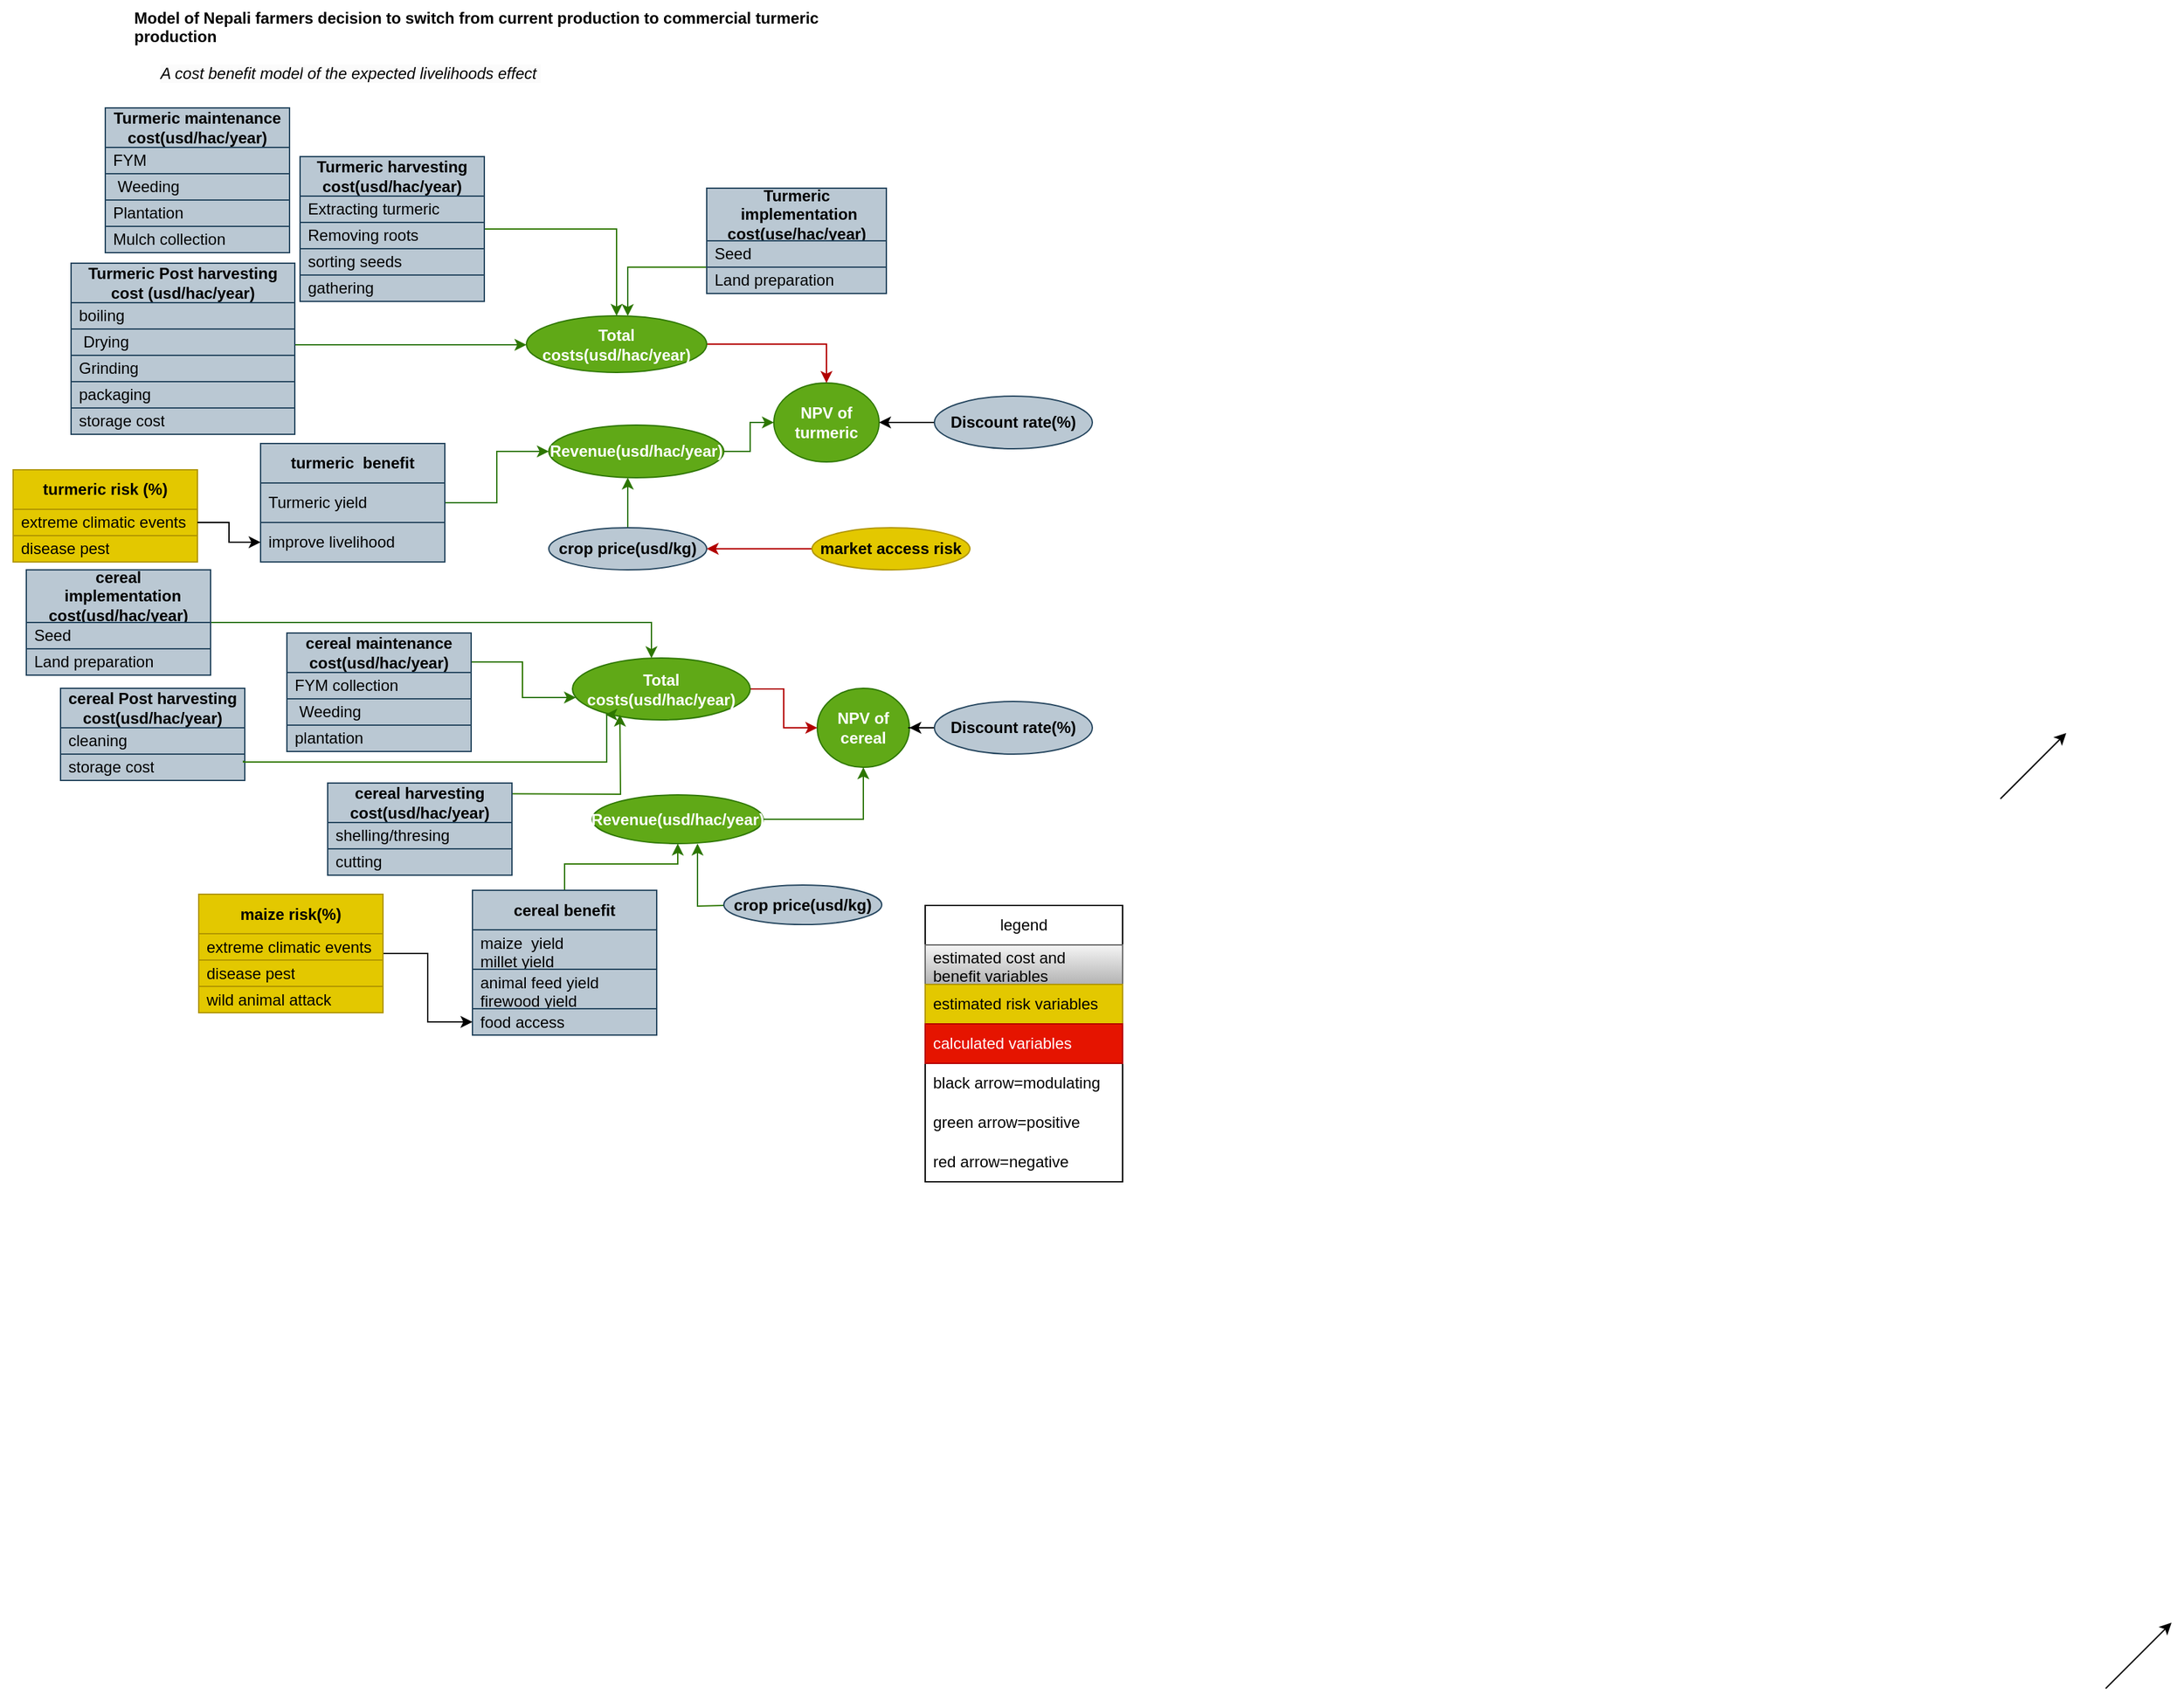 <mxfile version="22.1.8" type="github">
  <diagram id="2HYr-oj5OHVptJeIMlU6" name="Page-1">
    <mxGraphModel dx="104" dy="647" grid="1" gridSize="10" guides="1" tooltips="1" connect="1" arrows="1" fold="1" page="1" pageScale="1" pageWidth="850" pageHeight="1100" background="none" math="0" shadow="0">
      <root>
        <mxCell id="0" />
        <mxCell id="1" parent="0" />
        <mxCell id="vRBI4vWx7eo8pq1-qWPK-2" value="Model of Nepali farmers decision to switch from current production to commercial turmeric production" style="text;whiteSpace=wrap;fontSize=12;fontStyle=1;strokeWidth=1;" parent="1" vertex="1">
          <mxGeometry x="950" y="17" width="560" height="60" as="geometry" />
        </mxCell>
        <mxCell id="vRBI4vWx7eo8pq1-qWPK-3" value="&lt;span style=&quot;color: rgb(0, 0, 0); font-family: Helvetica; font-size: 12px; font-style: italic; font-variant-ligatures: normal; font-variant-caps: normal; letter-spacing: normal; orphans: 2; text-align: left; text-indent: 0px; text-transform: none; widows: 2; word-spacing: 0px; -webkit-text-stroke-width: 0px; background-color: rgb(251, 251, 251); text-decoration-thickness: initial; float: none; display: inline !important;&quot;&gt;A cost benefit model&lt;/span&gt;&lt;span style=&quot;color: rgb(0, 0, 0); font-family: Helvetica; font-size: 12px; font-style: italic; font-variant-ligatures: normal; font-variant-caps: normal; letter-spacing: normal; orphans: 2; text-align: left; text-indent: 0px; text-transform: none; widows: 2; word-spacing: 0px; -webkit-text-stroke-width: 0px; background-color: rgb(251, 251, 251); text-decoration-thickness: initial; float: none; display: inline !important;&quot;&gt;&amp;nbsp;of the expected livelihoods effect&amp;nbsp;&lt;/span&gt;" style="text;whiteSpace=wrap;html=1;fontSize=12;fontStyle=0;strokeWidth=1;" parent="1" vertex="1">
          <mxGeometry x="970" y="59" width="450" height="40" as="geometry" />
        </mxCell>
        <mxCell id="vRBI4vWx7eo8pq1-qWPK-5" value="&lt;b&gt;NPV of turmeric&lt;/b&gt;" style="ellipse;whiteSpace=wrap;html=1;fontSize=12;strokeWidth=1;fillColor=#60a917;fontColor=#ffffff;strokeColor=#2D7600;" parent="1" vertex="1">
          <mxGeometry x="1438" y="308" width="80" height="60" as="geometry" />
        </mxCell>
        <mxCell id="vRBI4vWx7eo8pq1-qWPK-17" style="edgeStyle=none;curved=1;rounded=0;orthogonalLoop=1;jettySize=auto;html=1;entryX=0;entryY=0.5;entryDx=0;entryDy=0;fontSize=12;startSize=8;endSize=8;strokeWidth=1;" parent="1" edge="1">
          <mxGeometry relative="1" as="geometry">
            <mxPoint x="860" y="294.5" as="sourcePoint" />
            <mxPoint x="860" y="294.5" as="targetPoint" />
          </mxGeometry>
        </mxCell>
        <mxCell id="vRBI4vWx7eo8pq1-qWPK-29" value="&lt;b&gt;NPV of cereal&lt;/b&gt;" style="ellipse;whiteSpace=wrap;html=1;fontSize=12;strokeWidth=1;fillColor=#60a917;fontColor=#ffffff;strokeColor=#2D7600;" parent="1" vertex="1">
          <mxGeometry x="1471" y="540" width="70" height="60" as="geometry" />
        </mxCell>
        <mxCell id="g0W_0NXHWMT82P0ljdfY-27" value="" style="edgeStyle=orthogonalEdgeStyle;rounded=0;orthogonalLoop=1;jettySize=auto;html=1;fillColor=#60a917;strokeColor=#2D7600;" parent="1" source="Bm_euUfFgAgu9yLUH32F-1" target="vRBI4vWx7eo8pq1-qWPK-5" edge="1">
          <mxGeometry relative="1" as="geometry" />
        </mxCell>
        <mxCell id="Bm_euUfFgAgu9yLUH32F-1" value="&lt;b&gt;Revenue(usd/hac/year)&lt;/b&gt;" style="ellipse;whiteSpace=wrap;html=1;fillColor=#60a917;fontColor=#ffffff;strokeColor=#2D7600;" parent="1" vertex="1">
          <mxGeometry x="1267" y="340" width="133" height="40" as="geometry" />
        </mxCell>
        <mxCell id="g0W_0NXHWMT82P0ljdfY-26" value="" style="edgeStyle=orthogonalEdgeStyle;rounded=0;orthogonalLoop=1;jettySize=auto;html=1;fillColor=#e51400;strokeColor=#B20000;" parent="1" source="Bm_euUfFgAgu9yLUH32F-5" target="vRBI4vWx7eo8pq1-qWPK-5" edge="1">
          <mxGeometry relative="1" as="geometry" />
        </mxCell>
        <mxCell id="Bm_euUfFgAgu9yLUH32F-5" value="&lt;b&gt;Total costs(usd/hac/year)&lt;/b&gt;" style="ellipse;whiteSpace=wrap;html=1;fillColor=#60a917;fontColor=#ffffff;strokeColor=#2D7600;" parent="1" vertex="1">
          <mxGeometry x="1250" y="257" width="137" height="43" as="geometry" />
        </mxCell>
        <mxCell id="qbSNNWnGffYOng-eK7Mu-45" value="" style="edgeStyle=orthogonalEdgeStyle;rounded=0;orthogonalLoop=1;jettySize=auto;html=1;fillColor=#e51400;strokeColor=#B20000;" parent="1" source="Bm_euUfFgAgu9yLUH32F-6" target="vRBI4vWx7eo8pq1-qWPK-29" edge="1">
          <mxGeometry relative="1" as="geometry" />
        </mxCell>
        <mxCell id="Bm_euUfFgAgu9yLUH32F-6" value="&lt;b&gt;Total costs(usd/hac/year)&lt;/b&gt;" style="ellipse;whiteSpace=wrap;html=1;fillColor=#60a917;fontColor=#ffffff;strokeColor=#2D7600;" parent="1" vertex="1">
          <mxGeometry x="1285" y="517" width="135" height="47" as="geometry" />
        </mxCell>
        <mxCell id="g0W_0NXHWMT82P0ljdfY-28" value="" style="edgeStyle=orthogonalEdgeStyle;rounded=0;orthogonalLoop=1;jettySize=auto;html=1;" parent="1" source="Bm_euUfFgAgu9yLUH32F-8" target="vRBI4vWx7eo8pq1-qWPK-5" edge="1">
          <mxGeometry relative="1" as="geometry" />
        </mxCell>
        <mxCell id="Bm_euUfFgAgu9yLUH32F-8" value="&lt;b&gt;Discount rate(%)&lt;/b&gt;" style="ellipse;whiteSpace=wrap;html=1;fillColor=#bac8d3;strokeColor=#23445d;" parent="1" vertex="1">
          <mxGeometry x="1560" y="318" width="120" height="40" as="geometry" />
        </mxCell>
        <mxCell id="Bm_euUfFgAgu9yLUH32F-24" value="" style="endArrow=classic;html=1;rounded=0;" parent="1" edge="1">
          <mxGeometry width="50" height="50" relative="1" as="geometry">
            <mxPoint x="2450" y="1300" as="sourcePoint" />
            <mxPoint x="2500" y="1250" as="targetPoint" />
          </mxGeometry>
        </mxCell>
        <mxCell id="Bm_euUfFgAgu9yLUH32F-32" value="" style="endArrow=classic;html=1;rounded=0;" parent="1" edge="1">
          <mxGeometry width="50" height="50" relative="1" as="geometry">
            <mxPoint x="2370" y="624" as="sourcePoint" />
            <mxPoint x="2420" y="574" as="targetPoint" />
          </mxGeometry>
        </mxCell>
        <mxCell id="qbSNNWnGffYOng-eK7Mu-56" value="" style="edgeStyle=orthogonalEdgeStyle;rounded=0;orthogonalLoop=1;jettySize=auto;html=1;fillColor=#60a917;strokeColor=#2D7600;" parent="1" source="Bm_euUfFgAgu9yLUH32F-40" target="vRBI4vWx7eo8pq1-qWPK-29" edge="1">
          <mxGeometry relative="1" as="geometry" />
        </mxCell>
        <mxCell id="Bm_euUfFgAgu9yLUH32F-40" value="&lt;b&gt;Revenue(usd/hac/year)&lt;/b&gt;" style="ellipse;whiteSpace=wrap;html=1;fillColor=#60a917;fontColor=#ffffff;strokeColor=#2D7600;" parent="1" vertex="1">
          <mxGeometry x="1300" y="621" width="130" height="37" as="geometry" />
        </mxCell>
        <mxCell id="qbSNNWnGffYOng-eK7Mu-16" style="edgeStyle=orthogonalEdgeStyle;rounded=0;orthogonalLoop=1;jettySize=auto;html=1;exitX=0.5;exitY=1;exitDx=0;exitDy=0;" parent="1" edge="1">
          <mxGeometry relative="1" as="geometry">
            <mxPoint x="1127" y="641" as="sourcePoint" />
            <mxPoint x="1127" y="641" as="targetPoint" />
          </mxGeometry>
        </mxCell>
        <mxCell id="g0W_0NXHWMT82P0ljdfY-61" value="" style="edgeStyle=orthogonalEdgeStyle;rounded=0;orthogonalLoop=1;jettySize=auto;html=1;fillColor=#60a917;strokeColor=#2D7600;" parent="1" source="qbSNNWnGffYOng-eK7Mu-23" target="Bm_euUfFgAgu9yLUH32F-40" edge="1">
          <mxGeometry relative="1" as="geometry" />
        </mxCell>
        <mxCell id="qbSNNWnGffYOng-eK7Mu-23" value="&lt;b&gt;cereal benefit&lt;/b&gt;" style="swimlane;fontStyle=0;childLayout=stackLayout;horizontal=1;startSize=30;horizontalStack=0;resizeParent=1;resizeParentMax=0;resizeLast=0;collapsible=1;marginBottom=0;whiteSpace=wrap;html=1;fillColor=#bac8d3;strokeColor=#23445d;" parent="1" vertex="1">
          <mxGeometry x="1209" y="693.5" width="140" height="110" as="geometry">
            <mxRectangle x="951" y="646.5" width="80" height="30" as="alternateBounds" />
          </mxGeometry>
        </mxCell>
        <mxCell id="qbSNNWnGffYOng-eK7Mu-24" value="maize &amp;nbsp;yield &lt;br&gt;millet yield" style="text;strokeColor=#23445d;fillColor=#bac8d3;align=left;verticalAlign=middle;spacingLeft=4;spacingRight=4;overflow=hidden;points=[[0,0.5,0,0,0],[1,0.5,0,0,0]];portConstraint=eastwest;rotatable=0;whiteSpace=wrap;html=1;" parent="qbSNNWnGffYOng-eK7Mu-23" vertex="1">
          <mxGeometry y="30" width="140" height="30" as="geometry" />
        </mxCell>
        <mxCell id="qbSNNWnGffYOng-eK7Mu-25" value="animal feed yield firewood yield" style="text;strokeColor=#23445d;fillColor=#bac8d3;align=left;verticalAlign=middle;spacingLeft=4;spacingRight=4;overflow=hidden;points=[[0,0.5],[1,0.5]];portConstraint=eastwest;rotatable=0;whiteSpace=wrap;html=1;" parent="qbSNNWnGffYOng-eK7Mu-23" vertex="1">
          <mxGeometry y="60" width="140" height="30" as="geometry" />
        </mxCell>
        <mxCell id="qbSNNWnGffYOng-eK7Mu-26" value="food access" style="text;strokeColor=#23445d;fillColor=#bac8d3;align=left;verticalAlign=middle;spacingLeft=4;spacingRight=4;overflow=hidden;points=[[0,0.5],[1,0.5]];portConstraint=eastwest;rotatable=0;whiteSpace=wrap;html=1;" parent="qbSNNWnGffYOng-eK7Mu-23" vertex="1">
          <mxGeometry y="90" width="140" height="20" as="geometry" />
        </mxCell>
        <mxCell id="ydxTN_yzEGJ9x_UZXMuL-1" value="" style="edgeStyle=orthogonalEdgeStyle;rounded=0;orthogonalLoop=1;jettySize=auto;html=1;fillColor=#60a917;strokeColor=#2D7600;" edge="1" parent="1" source="qbSNNWnGffYOng-eK7Mu-44" target="Bm_euUfFgAgu9yLUH32F-1">
          <mxGeometry relative="1" as="geometry">
            <Array as="points">
              <mxPoint x="1327" y="400" />
              <mxPoint x="1327" y="400" />
            </Array>
          </mxGeometry>
        </mxCell>
        <mxCell id="qbSNNWnGffYOng-eK7Mu-44" value="&lt;b&gt;crop price(usd/kg)&lt;/b&gt;" style="ellipse;whiteSpace=wrap;html=1;fillColor=#bac8d3;strokeColor=#23445d;" parent="1" vertex="1">
          <mxGeometry x="1267" y="418" width="120" height="32" as="geometry" />
        </mxCell>
        <mxCell id="g0W_0NXHWMT82P0ljdfY-25" value="" style="edgeStyle=orthogonalEdgeStyle;rounded=0;orthogonalLoop=1;jettySize=auto;html=1;fillColor=#60a917;strokeColor=#2D7600;" parent="1" source="qbSNNWnGffYOng-eK7Mu-59" target="Bm_euUfFgAgu9yLUH32F-1" edge="1">
          <mxGeometry relative="1" as="geometry" />
        </mxCell>
        <mxCell id="qbSNNWnGffYOng-eK7Mu-59" value="&lt;b&gt;turmeric &amp;nbsp;benefit&lt;/b&gt;" style="swimlane;fontStyle=0;childLayout=stackLayout;horizontal=1;startSize=30;horizontalStack=0;resizeParent=1;resizeParentMax=0;resizeLast=0;collapsible=1;marginBottom=0;whiteSpace=wrap;html=1;fillColor=#bac8d3;strokeColor=#23445d;" parent="1" vertex="1">
          <mxGeometry x="1048" y="354" width="140" height="90" as="geometry">
            <mxRectangle x="1048" y="354" width="130" height="30" as="alternateBounds" />
          </mxGeometry>
        </mxCell>
        <mxCell id="qbSNNWnGffYOng-eK7Mu-60" value="Turmeric yield" style="text;strokeColor=#23445d;fillColor=#bac8d3;align=left;verticalAlign=middle;spacingLeft=4;spacingRight=4;overflow=hidden;points=[[0,0.5],[1,0.5]];portConstraint=eastwest;rotatable=0;whiteSpace=wrap;html=1;" parent="qbSNNWnGffYOng-eK7Mu-59" vertex="1">
          <mxGeometry y="30" width="140" height="30" as="geometry" />
        </mxCell>
        <mxCell id="qbSNNWnGffYOng-eK7Mu-62" value="improve livelihood" style="text;strokeColor=#23445d;fillColor=#bac8d3;align=left;verticalAlign=middle;spacingLeft=4;spacingRight=4;overflow=hidden;points=[[0,0.5],[1,0.5]];portConstraint=eastwest;rotatable=0;whiteSpace=wrap;html=1;" parent="qbSNNWnGffYOng-eK7Mu-59" vertex="1">
          <mxGeometry y="60" width="140" height="30" as="geometry" />
        </mxCell>
        <mxCell id="g0W_0NXHWMT82P0ljdfY-53" value="" style="edgeStyle=orthogonalEdgeStyle;rounded=0;orthogonalLoop=1;jettySize=auto;html=1;fillColor=#60a917;strokeColor=#2D7600;" parent="1" source="P7z4gR5DvrRTQaax9_9S-4" target="Bm_euUfFgAgu9yLUH32F-6" edge="1">
          <mxGeometry relative="1" as="geometry">
            <Array as="points">
              <mxPoint x="1247" y="520" />
              <mxPoint x="1247" y="547" />
            </Array>
          </mxGeometry>
        </mxCell>
        <mxCell id="P7z4gR5DvrRTQaax9_9S-4" value="&lt;b&gt;cereal maintenance cost(usd/hac/year)&lt;/b&gt;" style="swimlane;fontStyle=0;childLayout=stackLayout;horizontal=1;startSize=30;horizontalStack=0;resizeParent=1;resizeParentMax=0;resizeLast=0;collapsible=1;marginBottom=0;whiteSpace=wrap;html=1;fillColor=#bac8d3;strokeColor=#23445d;" parent="1" vertex="1">
          <mxGeometry x="1068" y="498" width="140" height="90" as="geometry">
            <mxRectangle x="1068" y="498" width="170" height="30" as="alternateBounds" />
          </mxGeometry>
        </mxCell>
        <mxCell id="P7z4gR5DvrRTQaax9_9S-5" value="FYM collection" style="text;strokeColor=#23445d;fillColor=#bac8d3;align=left;verticalAlign=middle;spacingLeft=4;spacingRight=4;overflow=hidden;points=[[0,0.5],[1,0.5]];portConstraint=eastwest;rotatable=0;whiteSpace=wrap;html=1;" parent="P7z4gR5DvrRTQaax9_9S-4" vertex="1">
          <mxGeometry y="30" width="140" height="20" as="geometry" />
        </mxCell>
        <mxCell id="P7z4gR5DvrRTQaax9_9S-6" value="&amp;nbsp;Weeding&lt;br&gt;" style="text;strokeColor=#23445d;fillColor=#bac8d3;align=left;verticalAlign=middle;spacingLeft=4;spacingRight=4;overflow=hidden;points=[[0,0.5],[1,0.5]];portConstraint=eastwest;rotatable=0;whiteSpace=wrap;html=1;" parent="P7z4gR5DvrRTQaax9_9S-4" vertex="1">
          <mxGeometry y="50" width="140" height="20" as="geometry" />
        </mxCell>
        <mxCell id="P7z4gR5DvrRTQaax9_9S-7" value="plantation" style="text;strokeColor=#23445d;fillColor=#bac8d3;align=left;verticalAlign=middle;spacingLeft=4;spacingRight=4;overflow=hidden;points=[[0,0.5],[1,0.5]];portConstraint=eastwest;rotatable=0;whiteSpace=wrap;html=1;" parent="P7z4gR5DvrRTQaax9_9S-4" vertex="1">
          <mxGeometry y="70" width="140" height="20" as="geometry" />
        </mxCell>
        <mxCell id="g0W_0NXHWMT82P0ljdfY-52" value="" style="edgeStyle=orthogonalEdgeStyle;rounded=0;orthogonalLoop=1;jettySize=auto;html=1;fillColor=#60a917;strokeColor=#2D7600;" parent="1" edge="1">
          <mxGeometry relative="1" as="geometry">
            <mxPoint x="1209" y="620" as="sourcePoint" />
            <mxPoint x="1321" y="560" as="targetPoint" />
          </mxGeometry>
        </mxCell>
        <mxCell id="P7z4gR5DvrRTQaax9_9S-9" value="&lt;b&gt;cereal harvesting cost(usd/hac/year)&lt;/b&gt;" style="swimlane;fontStyle=0;childLayout=stackLayout;horizontal=1;startSize=30;horizontalStack=0;resizeParent=1;resizeParentMax=0;resizeLast=0;collapsible=1;marginBottom=0;whiteSpace=wrap;html=1;fillColor=#bac8d3;strokeColor=#23445d;" parent="1" vertex="1">
          <mxGeometry x="1099" y="612" width="140" height="70" as="geometry">
            <mxRectangle x="1073" y="600" width="160" height="30" as="alternateBounds" />
          </mxGeometry>
        </mxCell>
        <mxCell id="P7z4gR5DvrRTQaax9_9S-11" value="shelling/thresing" style="text;strokeColor=#23445d;fillColor=#bac8d3;align=left;verticalAlign=middle;spacingLeft=4;spacingRight=4;overflow=hidden;points=[[0,0.5],[1,0.5]];portConstraint=eastwest;rotatable=0;whiteSpace=wrap;html=1;" parent="P7z4gR5DvrRTQaax9_9S-9" vertex="1">
          <mxGeometry y="30" width="140" height="20" as="geometry" />
        </mxCell>
        <mxCell id="P7z4gR5DvrRTQaax9_9S-10" value="cutting" style="text;strokeColor=#23445d;fillColor=#bac8d3;align=left;verticalAlign=middle;spacingLeft=4;spacingRight=4;overflow=hidden;points=[[0,0.5],[1,0.5]];portConstraint=eastwest;rotatable=0;whiteSpace=wrap;html=1;" parent="P7z4gR5DvrRTQaax9_9S-9" vertex="1">
          <mxGeometry y="50" width="140" height="20" as="geometry" />
        </mxCell>
        <mxCell id="g0W_0NXHWMT82P0ljdfY-24" value="" style="edgeStyle=orthogonalEdgeStyle;rounded=0;orthogonalLoop=1;jettySize=auto;html=1;fillColor=#60a917;strokeColor=#2D7600;" parent="1" source="d5tyBhBD4ZNlllIkALd0-3" target="Bm_euUfFgAgu9yLUH32F-5" edge="1">
          <mxGeometry relative="1" as="geometry">
            <Array as="points">
              <mxPoint x="1080" y="279" />
              <mxPoint x="1080" y="279" />
            </Array>
          </mxGeometry>
        </mxCell>
        <mxCell id="d5tyBhBD4ZNlllIkALd0-3" value="&lt;b&gt;Turmeric Post harvesting cost (usd/hac/year)&lt;/b&gt;" style="swimlane;fontStyle=0;childLayout=stackLayout;horizontal=1;startSize=30;horizontalStack=0;resizeParent=1;resizeParentMax=0;resizeLast=0;collapsible=1;marginBottom=0;whiteSpace=wrap;html=1;fillColor=#bac8d3;strokeColor=#23445d;" parent="1" vertex="1">
          <mxGeometry x="904" y="217" width="170" height="130" as="geometry">
            <mxRectangle x="879" y="280" width="200" height="30" as="alternateBounds" />
          </mxGeometry>
        </mxCell>
        <mxCell id="d5tyBhBD4ZNlllIkALd0-6" value="boiling&amp;nbsp;" style="text;strokeColor=#23445d;fillColor=#bac8d3;align=left;verticalAlign=middle;spacingLeft=4;spacingRight=4;overflow=hidden;points=[[0,0.5],[1,0.5]];portConstraint=eastwest;rotatable=0;whiteSpace=wrap;html=1;" parent="d5tyBhBD4ZNlllIkALd0-3" vertex="1">
          <mxGeometry y="30" width="170" height="20" as="geometry" />
        </mxCell>
        <mxCell id="g0W_0NXHWMT82P0ljdfY-102" value="&amp;nbsp;Drying&amp;nbsp;" style="text;strokeColor=#23445d;fillColor=#bac8d3;align=left;verticalAlign=middle;spacingLeft=4;spacingRight=4;overflow=hidden;points=[[0,0.5],[1,0.5]];portConstraint=eastwest;rotatable=0;whiteSpace=wrap;html=1;" parent="d5tyBhBD4ZNlllIkALd0-3" vertex="1">
          <mxGeometry y="50" width="170" height="20" as="geometry" />
        </mxCell>
        <mxCell id="g0W_0NXHWMT82P0ljdfY-103" value="Grinding" style="text;strokeColor=#23445d;fillColor=#bac8d3;align=left;verticalAlign=middle;spacingLeft=4;spacingRight=4;overflow=hidden;points=[[0,0.5],[1,0.5]];portConstraint=eastwest;rotatable=0;whiteSpace=wrap;html=1;" parent="d5tyBhBD4ZNlllIkALd0-3" vertex="1">
          <mxGeometry y="70" width="170" height="20" as="geometry" />
        </mxCell>
        <mxCell id="g0W_0NXHWMT82P0ljdfY-105" value="packaging" style="text;strokeColor=#23445d;fillColor=#bac8d3;align=left;verticalAlign=middle;spacingLeft=4;spacingRight=4;overflow=hidden;points=[[0,0.5],[1,0.5]];portConstraint=eastwest;rotatable=0;whiteSpace=wrap;html=1;" parent="d5tyBhBD4ZNlllIkALd0-3" vertex="1">
          <mxGeometry y="90" width="170" height="20" as="geometry" />
        </mxCell>
        <mxCell id="g0W_0NXHWMT82P0ljdfY-106" value="storage cost" style="text;strokeColor=#23445d;fillColor=#bac8d3;align=left;verticalAlign=middle;spacingLeft=4;spacingRight=4;overflow=hidden;points=[[0,0.5],[1,0.5]];portConstraint=eastwest;rotatable=0;whiteSpace=wrap;html=1;" parent="d5tyBhBD4ZNlllIkALd0-3" vertex="1">
          <mxGeometry y="110" width="170" height="20" as="geometry" />
        </mxCell>
        <mxCell id="g0W_0NXHWMT82P0ljdfY-13" value="" style="edgeStyle=orthogonalEdgeStyle;rounded=0;orthogonalLoop=1;jettySize=auto;html=1;fillColor=#60a917;strokeColor=#2D7600;" parent="1" source="d5tyBhBD4ZNlllIkALd0-7" target="Bm_euUfFgAgu9yLUH32F-5" edge="1">
          <mxGeometry relative="1" as="geometry">
            <Array as="points">
              <mxPoint x="1477" y="220" />
              <mxPoint x="1327" y="220" />
            </Array>
          </mxGeometry>
        </mxCell>
        <mxCell id="d5tyBhBD4ZNlllIkALd0-7" value="&lt;b&gt;Turmeric &amp;nbsp;implementation cost(use/hac/year)&lt;/b&gt;" style="swimlane;fontStyle=0;childLayout=stackLayout;horizontal=1;startSize=40;horizontalStack=0;resizeParent=1;resizeParentMax=0;resizeLast=0;collapsible=1;marginBottom=0;whiteSpace=wrap;html=1;fillColor=#bac8d3;strokeColor=#23445d;" parent="1" vertex="1">
          <mxGeometry x="1387" y="160" width="136.5" height="80" as="geometry">
            <mxRectangle x="1380" y="150" width="193" height="30" as="alternateBounds" />
          </mxGeometry>
        </mxCell>
        <mxCell id="g0W_0NXHWMT82P0ljdfY-39" value="Seed &amp;nbsp;&amp;nbsp;&lt;br&gt;&amp;nbsp;&lt;br&gt;&amp;nbsp;" style="text;strokeColor=#23445d;fillColor=#bac8d3;align=left;verticalAlign=middle;spacingLeft=4;spacingRight=4;overflow=hidden;points=[[0,0.5],[1,0.5]];portConstraint=eastwest;rotatable=0;whiteSpace=wrap;html=1;" parent="d5tyBhBD4ZNlllIkALd0-7" vertex="1">
          <mxGeometry y="40" width="136.5" height="20" as="geometry" />
        </mxCell>
        <mxCell id="d5tyBhBD4ZNlllIkALd0-9" value="Land preparation" style="text;strokeColor=#23445d;fillColor=#bac8d3;align=left;verticalAlign=middle;spacingLeft=4;spacingRight=4;overflow=hidden;points=[[0,0.5],[1,0.5]];portConstraint=eastwest;rotatable=0;whiteSpace=wrap;html=1;" parent="d5tyBhBD4ZNlllIkALd0-7" vertex="1">
          <mxGeometry y="60" width="136.5" height="20" as="geometry" />
        </mxCell>
        <mxCell id="d5tyBhBD4ZNlllIkALd0-12" value="&lt;b&gt;Turmeric maintenance cost(usd/hac/year)&lt;/b&gt;" style="swimlane;fontStyle=0;childLayout=stackLayout;horizontal=1;startSize=30;horizontalStack=0;resizeParent=1;resizeParentMax=0;resizeLast=0;collapsible=1;marginBottom=0;whiteSpace=wrap;html=1;fillColor=#bac8d3;strokeColor=#23445d;" parent="1" vertex="1">
          <mxGeometry x="930" y="99" width="140" height="110" as="geometry">
            <mxRectangle x="930" y="99" width="180" height="30" as="alternateBounds" />
          </mxGeometry>
        </mxCell>
        <mxCell id="d5tyBhBD4ZNlllIkALd0-13" value="FYM &lt;br&gt;" style="text;strokeColor=#23445d;fillColor=#bac8d3;align=left;verticalAlign=middle;spacingLeft=4;spacingRight=4;overflow=hidden;points=[[0,0.5],[1,0.5]];portConstraint=eastwest;rotatable=0;whiteSpace=wrap;html=1;" parent="d5tyBhBD4ZNlllIkALd0-12" vertex="1">
          <mxGeometry y="30" width="140" height="20" as="geometry" />
        </mxCell>
        <mxCell id="d5tyBhBD4ZNlllIkALd0-14" value="&amp;nbsp;Weeding&lt;br&gt;" style="text;strokeColor=#23445d;fillColor=#bac8d3;align=left;verticalAlign=middle;spacingLeft=4;spacingRight=4;overflow=hidden;points=[[0,0.5],[1,0.5]];portConstraint=eastwest;rotatable=0;whiteSpace=wrap;html=1;" parent="d5tyBhBD4ZNlllIkALd0-12" vertex="1">
          <mxGeometry y="50" width="140" height="20" as="geometry" />
        </mxCell>
        <mxCell id="d5tyBhBD4ZNlllIkALd0-15" value="Plantation" style="text;strokeColor=#23445d;fillColor=#bac8d3;align=left;verticalAlign=middle;spacingLeft=4;spacingRight=4;overflow=hidden;points=[[0,0.5],[1,0.5]];portConstraint=eastwest;rotatable=0;whiteSpace=wrap;html=1;" parent="d5tyBhBD4ZNlllIkALd0-12" vertex="1">
          <mxGeometry y="70" width="140" height="20" as="geometry" />
        </mxCell>
        <mxCell id="d5tyBhBD4ZNlllIkALd0-23" value="Mulch collection" style="text;strokeColor=#23445d;fillColor=#bac8d3;align=left;verticalAlign=middle;spacingLeft=4;spacingRight=4;overflow=hidden;points=[[0,0.5],[1,0.5]];portConstraint=eastwest;rotatable=0;whiteSpace=wrap;html=1;" parent="d5tyBhBD4ZNlllIkALd0-12" vertex="1">
          <mxGeometry y="90" width="140" height="20" as="geometry" />
        </mxCell>
        <mxCell id="d5tyBhBD4ZNlllIkALd0-29" value="&lt;b&gt;cereal Post harvesting cost(usd/hac/year)&lt;/b&gt;" style="swimlane;fontStyle=0;childLayout=stackLayout;horizontal=1;startSize=30;horizontalStack=0;resizeParent=1;resizeParentMax=0;resizeLast=0;collapsible=1;marginBottom=0;whiteSpace=wrap;html=1;fillColor=#bac8d3;strokeColor=#23445d;" parent="1" vertex="1">
          <mxGeometry x="896" y="540" width="140" height="70" as="geometry">
            <mxRectangle x="870" y="540" width="165" height="30" as="alternateBounds" />
          </mxGeometry>
        </mxCell>
        <mxCell id="d5tyBhBD4ZNlllIkALd0-30" value="cleaning" style="text;strokeColor=#23445d;fillColor=#bac8d3;align=left;verticalAlign=middle;spacingLeft=4;spacingRight=4;overflow=hidden;points=[[0,0.5],[1,0.5]];portConstraint=eastwest;rotatable=0;whiteSpace=wrap;html=1;" parent="d5tyBhBD4ZNlllIkALd0-29" vertex="1">
          <mxGeometry y="30" width="140" height="20" as="geometry" />
        </mxCell>
        <mxCell id="d5tyBhBD4ZNlllIkALd0-31" value="storage cost" style="text;strokeColor=#23445d;fillColor=#bac8d3;align=left;verticalAlign=middle;spacingLeft=4;spacingRight=4;overflow=hidden;points=[[0,0.5],[1,0.5]];portConstraint=eastwest;rotatable=0;whiteSpace=wrap;html=1;" parent="d5tyBhBD4ZNlllIkALd0-29" vertex="1">
          <mxGeometry y="50" width="140" height="20" as="geometry" />
        </mxCell>
        <mxCell id="g0W_0NXHWMT82P0ljdfY-23" value="" style="edgeStyle=orthogonalEdgeStyle;rounded=0;orthogonalLoop=1;jettySize=auto;html=1;fillColor=#60a917;strokeColor=#2D7600;" parent="1" source="d5tyBhBD4ZNlllIkALd0-17" target="Bm_euUfFgAgu9yLUH32F-5" edge="1">
          <mxGeometry relative="1" as="geometry" />
        </mxCell>
        <mxCell id="d5tyBhBD4ZNlllIkALd0-17" value="&lt;b&gt;Turmeric harvesting cost(usd/hac/year)&lt;/b&gt;" style="swimlane;fontStyle=0;childLayout=stackLayout;horizontal=1;startSize=30;horizontalStack=0;resizeParent=1;resizeParentMax=0;resizeLast=0;collapsible=1;marginBottom=0;whiteSpace=wrap;html=1;fillColor=#bac8d3;strokeColor=#23445d;" parent="1" vertex="1">
          <mxGeometry x="1078" y="136" width="140" height="110" as="geometry">
            <mxRectangle x="1078" y="160" width="170" height="30" as="alternateBounds" />
          </mxGeometry>
        </mxCell>
        <mxCell id="d5tyBhBD4ZNlllIkALd0-18" value="Extracting turmeric" style="text;strokeColor=#23445d;fillColor=#bac8d3;align=left;verticalAlign=middle;spacingLeft=4;spacingRight=4;overflow=hidden;points=[[0,0.5],[1,0.5]];portConstraint=eastwest;rotatable=0;whiteSpace=wrap;html=1;" parent="d5tyBhBD4ZNlllIkALd0-17" vertex="1">
          <mxGeometry y="30" width="140" height="20" as="geometry" />
        </mxCell>
        <mxCell id="d5tyBhBD4ZNlllIkALd0-19" value="Removing roots" style="text;strokeColor=#23445d;fillColor=#bac8d3;align=left;verticalAlign=middle;spacingLeft=4;spacingRight=4;overflow=hidden;points=[[0,0.5],[1,0.5]];portConstraint=eastwest;rotatable=0;whiteSpace=wrap;html=1;" parent="d5tyBhBD4ZNlllIkALd0-17" vertex="1">
          <mxGeometry y="50" width="140" height="20" as="geometry" />
        </mxCell>
        <mxCell id="d5tyBhBD4ZNlllIkALd0-21" value="sorting seeds" style="text;strokeColor=#23445d;fillColor=#bac8d3;align=left;verticalAlign=middle;spacingLeft=4;spacingRight=4;overflow=hidden;points=[[0,0.5],[1,0.5]];portConstraint=eastwest;rotatable=0;whiteSpace=wrap;html=1;" parent="d5tyBhBD4ZNlllIkALd0-17" vertex="1">
          <mxGeometry y="70" width="140" height="20" as="geometry" />
        </mxCell>
        <mxCell id="d5tyBhBD4ZNlllIkALd0-22" value="gathering" style="text;strokeColor=#23445d;fillColor=#bac8d3;align=left;verticalAlign=middle;spacingLeft=4;spacingRight=4;overflow=hidden;points=[[0,0.5],[1,0.5]];portConstraint=eastwest;rotatable=0;whiteSpace=wrap;html=1;" parent="d5tyBhBD4ZNlllIkALd0-17" vertex="1">
          <mxGeometry y="90" width="140" height="20" as="geometry" />
        </mxCell>
        <mxCell id="g0W_0NXHWMT82P0ljdfY-34" value="" style="edgeStyle=orthogonalEdgeStyle;rounded=0;orthogonalLoop=1;jettySize=auto;html=1;" parent="1" source="g0W_0NXHWMT82P0ljdfY-31" target="vRBI4vWx7eo8pq1-qWPK-29" edge="1">
          <mxGeometry relative="1" as="geometry" />
        </mxCell>
        <mxCell id="g0W_0NXHWMT82P0ljdfY-31" value="&lt;b&gt;Discount rate(%)&lt;/b&gt;" style="ellipse;whiteSpace=wrap;html=1;fillColor=#bac8d3;strokeColor=#23445d;" parent="1" vertex="1">
          <mxGeometry x="1560" y="550" width="120" height="40" as="geometry" />
        </mxCell>
        <mxCell id="g0W_0NXHWMT82P0ljdfY-59" value="" style="edgeStyle=orthogonalEdgeStyle;rounded=0;orthogonalLoop=1;jettySize=auto;html=1;fillColor=#60a917;strokeColor=#2D7600;" parent="1" edge="1">
          <mxGeometry relative="1" as="geometry">
            <mxPoint x="1400" y="705" as="sourcePoint" />
            <mxPoint x="1380" y="658" as="targetPoint" />
          </mxGeometry>
        </mxCell>
        <mxCell id="g0W_0NXHWMT82P0ljdfY-32" value="&lt;b&gt;crop price(usd/kg)&lt;/b&gt;" style="ellipse;whiteSpace=wrap;html=1;fillColor=#bac8d3;strokeColor=#23445d;" parent="1" vertex="1">
          <mxGeometry x="1400" y="689.5" width="120" height="30" as="geometry" />
        </mxCell>
        <mxCell id="g0W_0NXHWMT82P0ljdfY-55" value="" style="edgeStyle=orthogonalEdgeStyle;rounded=0;orthogonalLoop=1;jettySize=auto;html=1;fillColor=#60a917;strokeColor=#2D7600;" parent="1" source="g0W_0NXHWMT82P0ljdfY-41" target="Bm_euUfFgAgu9yLUH32F-6" edge="1">
          <mxGeometry relative="1" as="geometry">
            <Array as="points">
              <mxPoint x="1345" y="490" />
            </Array>
          </mxGeometry>
        </mxCell>
        <mxCell id="g0W_0NXHWMT82P0ljdfY-41" value="&lt;b&gt;cereal&lt;br&gt;&amp;nbsp; implementation cost(usd/hac/year)&lt;/b&gt;" style="swimlane;fontStyle=0;childLayout=stackLayout;horizontal=1;startSize=40;horizontalStack=0;resizeParent=1;resizeParentMax=0;resizeLast=0;collapsible=1;marginBottom=0;whiteSpace=wrap;html=1;fillColor=#bac8d3;strokeColor=#23445d;" parent="1" vertex="1">
          <mxGeometry x="870" y="450" width="140" height="80" as="geometry">
            <mxRectangle x="870" y="450" width="166" height="30" as="alternateBounds" />
          </mxGeometry>
        </mxCell>
        <mxCell id="g0W_0NXHWMT82P0ljdfY-45" value="Seed &amp;nbsp;&amp;nbsp;&lt;br&gt;&amp;nbsp;&lt;br&gt;&amp;nbsp;" style="text;strokeColor=#23445d;fillColor=#bac8d3;align=left;verticalAlign=middle;spacingLeft=4;spacingRight=4;overflow=hidden;points=[[0,0.5],[1,0.5]];portConstraint=eastwest;rotatable=0;whiteSpace=wrap;html=1;" parent="g0W_0NXHWMT82P0ljdfY-41" vertex="1">
          <mxGeometry y="40" width="140" height="20" as="geometry" />
        </mxCell>
        <mxCell id="g0W_0NXHWMT82P0ljdfY-46" value="Land preparation" style="text;strokeColor=#23445d;fillColor=#bac8d3;align=left;verticalAlign=middle;spacingLeft=4;spacingRight=4;overflow=hidden;points=[[0,0.5],[1,0.5]];portConstraint=eastwest;rotatable=0;whiteSpace=wrap;html=1;" parent="g0W_0NXHWMT82P0ljdfY-41" vertex="1">
          <mxGeometry y="60" width="140" height="20" as="geometry" />
        </mxCell>
        <mxCell id="g0W_0NXHWMT82P0ljdfY-62" value="&lt;b&gt;turmeric risk (%)&lt;/b&gt;" style="swimlane;fontStyle=0;childLayout=stackLayout;horizontal=1;startSize=30;horizontalStack=0;resizeParent=1;resizeParentMax=0;resizeLast=0;collapsible=1;marginBottom=0;whiteSpace=wrap;html=1;fillColor=#e3c800;strokeColor=#B09500;fontColor=#000000;" parent="1" vertex="1">
          <mxGeometry x="860" y="374" width="140" height="70" as="geometry">
            <mxRectangle x="860" y="374" width="110" height="30" as="alternateBounds" />
          </mxGeometry>
        </mxCell>
        <mxCell id="g0W_0NXHWMT82P0ljdfY-63" value="extreme climatic events" style="text;strokeColor=#B09500;fillColor=#e3c800;align=left;verticalAlign=middle;spacingLeft=4;spacingRight=4;overflow=hidden;points=[[0,0.5],[1,0.5]];portConstraint=eastwest;rotatable=0;whiteSpace=wrap;html=1;fontColor=#000000;" parent="g0W_0NXHWMT82P0ljdfY-62" vertex="1">
          <mxGeometry y="30" width="140" height="20" as="geometry" />
        </mxCell>
        <mxCell id="g0W_0NXHWMT82P0ljdfY-64" value="disease pest" style="text;strokeColor=#B09500;fillColor=#e3c800;align=left;verticalAlign=middle;spacingLeft=4;spacingRight=4;overflow=hidden;points=[[0,0.5],[1,0.5]];portConstraint=eastwest;rotatable=0;whiteSpace=wrap;html=1;fontColor=#000000;" parent="g0W_0NXHWMT82P0ljdfY-62" vertex="1">
          <mxGeometry y="50" width="140" height="20" as="geometry" />
        </mxCell>
        <mxCell id="g0W_0NXHWMT82P0ljdfY-80" value="" style="edgeStyle=orthogonalEdgeStyle;rounded=0;orthogonalLoop=1;jettySize=auto;html=1;" parent="1" source="g0W_0NXHWMT82P0ljdfY-67" target="qbSNNWnGffYOng-eK7Mu-26" edge="1">
          <mxGeometry relative="1" as="geometry" />
        </mxCell>
        <mxCell id="g0W_0NXHWMT82P0ljdfY-67" value="&lt;b&gt;maize risk(%)&lt;/b&gt;" style="swimlane;fontStyle=0;childLayout=stackLayout;horizontal=1;startSize=30;horizontalStack=0;resizeParent=1;resizeParentMax=0;resizeLast=0;collapsible=1;marginBottom=0;whiteSpace=wrap;html=1;fillColor=#e3c800;strokeColor=#B09500;fontColor=#000000;" parent="1" vertex="1">
          <mxGeometry x="1001" y="696.5" width="140" height="90" as="geometry">
            <mxRectangle x="750" y="666.5" width="90" height="30" as="alternateBounds" />
          </mxGeometry>
        </mxCell>
        <mxCell id="g0W_0NXHWMT82P0ljdfY-68" value="extreme climatic events" style="text;strokeColor=#B09500;fillColor=#e3c800;align=left;verticalAlign=middle;spacingLeft=4;spacingRight=4;overflow=hidden;points=[[0,0.5],[1,0.5]];portConstraint=eastwest;rotatable=0;whiteSpace=wrap;html=1;fontColor=#000000;" parent="g0W_0NXHWMT82P0ljdfY-67" vertex="1">
          <mxGeometry y="30" width="140" height="20" as="geometry" />
        </mxCell>
        <mxCell id="g0W_0NXHWMT82P0ljdfY-69" value="disease pest" style="text;strokeColor=#B09500;fillColor=#e3c800;align=left;verticalAlign=middle;spacingLeft=4;spacingRight=4;overflow=hidden;points=[[0,0.5],[1,0.5]];portConstraint=eastwest;rotatable=0;whiteSpace=wrap;html=1;fontColor=#000000;" parent="g0W_0NXHWMT82P0ljdfY-67" vertex="1">
          <mxGeometry y="50" width="140" height="20" as="geometry" />
        </mxCell>
        <mxCell id="g0W_0NXHWMT82P0ljdfY-70" value="wild animal attack" style="text;strokeColor=#B09500;fillColor=#e3c800;align=left;verticalAlign=middle;spacingLeft=4;spacingRight=4;overflow=hidden;points=[[0,0.5],[1,0.5]];portConstraint=eastwest;rotatable=0;whiteSpace=wrap;html=1;fontColor=#000000;" parent="g0W_0NXHWMT82P0ljdfY-67" vertex="1">
          <mxGeometry y="70" width="140" height="20" as="geometry" />
        </mxCell>
        <mxCell id="g0W_0NXHWMT82P0ljdfY-71" style="edgeStyle=orthogonalEdgeStyle;rounded=0;orthogonalLoop=1;jettySize=auto;html=1;exitX=0.5;exitY=1;exitDx=0;exitDy=0;" parent="1" source="d5tyBhBD4ZNlllIkALd0-3" target="d5tyBhBD4ZNlllIkALd0-3" edge="1">
          <mxGeometry relative="1" as="geometry" />
        </mxCell>
        <mxCell id="g0W_0NXHWMT82P0ljdfY-101" value="" style="edgeStyle=orthogonalEdgeStyle;rounded=0;orthogonalLoop=1;jettySize=auto;html=1;fillColor=#e51400;strokeColor=#B20000;" parent="1" source="g0W_0NXHWMT82P0ljdfY-77" target="qbSNNWnGffYOng-eK7Mu-44" edge="1">
          <mxGeometry relative="1" as="geometry" />
        </mxCell>
        <mxCell id="g0W_0NXHWMT82P0ljdfY-77" value="&lt;b&gt;market access risk&lt;/b&gt;" style="ellipse;whiteSpace=wrap;html=1;fillColor=#e3c800;strokeColor=#B09500;fontColor=#000000;" parent="1" vertex="1">
          <mxGeometry x="1467" y="418" width="120" height="32" as="geometry" />
        </mxCell>
        <mxCell id="g0W_0NXHWMT82P0ljdfY-79" value="" style="edgeStyle=orthogonalEdgeStyle;rounded=0;orthogonalLoop=1;jettySize=auto;html=1;" parent="1" source="g0W_0NXHWMT82P0ljdfY-63" target="qbSNNWnGffYOng-eK7Mu-62" edge="1">
          <mxGeometry relative="1" as="geometry" />
        </mxCell>
        <mxCell id="g0W_0NXHWMT82P0ljdfY-85" value="legend" style="swimlane;fontStyle=0;childLayout=stackLayout;horizontal=1;startSize=30;horizontalStack=0;resizeParent=1;resizeParentMax=0;resizeLast=0;collapsible=1;marginBottom=0;whiteSpace=wrap;html=1;" parent="1" vertex="1">
          <mxGeometry x="1553" y="705" width="150" height="210" as="geometry" />
        </mxCell>
        <mxCell id="g0W_0NXHWMT82P0ljdfY-86" value="estimated cost and benefit variables" style="text;strokeColor=#666666;fillColor=#f5f5f5;align=left;verticalAlign=middle;spacingLeft=4;spacingRight=4;overflow=hidden;points=[[0,0.5],[1,0.5]];portConstraint=eastwest;rotatable=0;whiteSpace=wrap;html=1;gradientColor=#b3b3b3;" parent="g0W_0NXHWMT82P0ljdfY-85" vertex="1">
          <mxGeometry y="30" width="150" height="30" as="geometry" />
        </mxCell>
        <mxCell id="ydxTN_yzEGJ9x_UZXMuL-2" value="estimated risk variables" style="text;strokeColor=#B09500;fillColor=#e3c800;align=left;verticalAlign=middle;spacingLeft=4;spacingRight=4;overflow=hidden;points=[[0,0.5],[1,0.5]];portConstraint=eastwest;rotatable=0;whiteSpace=wrap;html=1;fontColor=#000000;" vertex="1" parent="g0W_0NXHWMT82P0ljdfY-85">
          <mxGeometry y="60" width="150" height="30" as="geometry" />
        </mxCell>
        <mxCell id="g0W_0NXHWMT82P0ljdfY-87" value="calculated variables" style="text;strokeColor=#B20000;fillColor=#e51400;align=left;verticalAlign=middle;spacingLeft=4;spacingRight=4;overflow=hidden;points=[[0,0.5],[1,0.5]];portConstraint=eastwest;rotatable=0;whiteSpace=wrap;html=1;fontColor=#ffffff;" parent="g0W_0NXHWMT82P0ljdfY-85" vertex="1">
          <mxGeometry y="90" width="150" height="30" as="geometry" />
        </mxCell>
        <mxCell id="g0W_0NXHWMT82P0ljdfY-98" value="black arrow=modulating" style="text;strokeColor=none;fillColor=none;align=left;verticalAlign=middle;spacingLeft=4;spacingRight=4;overflow=hidden;points=[[0,0.5],[1,0.5]];portConstraint=eastwest;rotatable=0;whiteSpace=wrap;html=1;" parent="g0W_0NXHWMT82P0ljdfY-85" vertex="1">
          <mxGeometry y="120" width="150" height="30" as="geometry" />
        </mxCell>
        <mxCell id="g0W_0NXHWMT82P0ljdfY-99" value="green arrow=positive" style="text;strokeColor=none;fillColor=none;align=left;verticalAlign=middle;spacingLeft=4;spacingRight=4;overflow=hidden;points=[[0,0.5],[1,0.5]];portConstraint=eastwest;rotatable=0;whiteSpace=wrap;html=1;" parent="g0W_0NXHWMT82P0ljdfY-85" vertex="1">
          <mxGeometry y="150" width="150" height="30" as="geometry" />
        </mxCell>
        <mxCell id="g0W_0NXHWMT82P0ljdfY-100" value="red arrow=negative" style="text;strokeColor=none;fillColor=none;align=left;verticalAlign=middle;spacingLeft=4;spacingRight=4;overflow=hidden;points=[[0,0.5],[1,0.5]];portConstraint=eastwest;rotatable=0;whiteSpace=wrap;html=1;" parent="g0W_0NXHWMT82P0ljdfY-85" vertex="1">
          <mxGeometry y="180" width="150" height="30" as="geometry" />
        </mxCell>
        <mxCell id="bgvhsF7kkHiN2BEWoTIx-2" value="" style="edgeStyle=orthogonalEdgeStyle;rounded=0;orthogonalLoop=1;jettySize=auto;html=1;fillColor=#60a917;strokeColor=#2D7600;" parent="1" edge="1">
          <mxGeometry relative="1" as="geometry">
            <mxPoint x="1035" y="595" as="sourcePoint" />
            <mxPoint x="1310" y="560" as="targetPoint" />
            <Array as="points">
              <mxPoint x="1035" y="596" />
              <mxPoint x="1311" y="596" />
            </Array>
          </mxGeometry>
        </mxCell>
      </root>
    </mxGraphModel>
  </diagram>
</mxfile>
